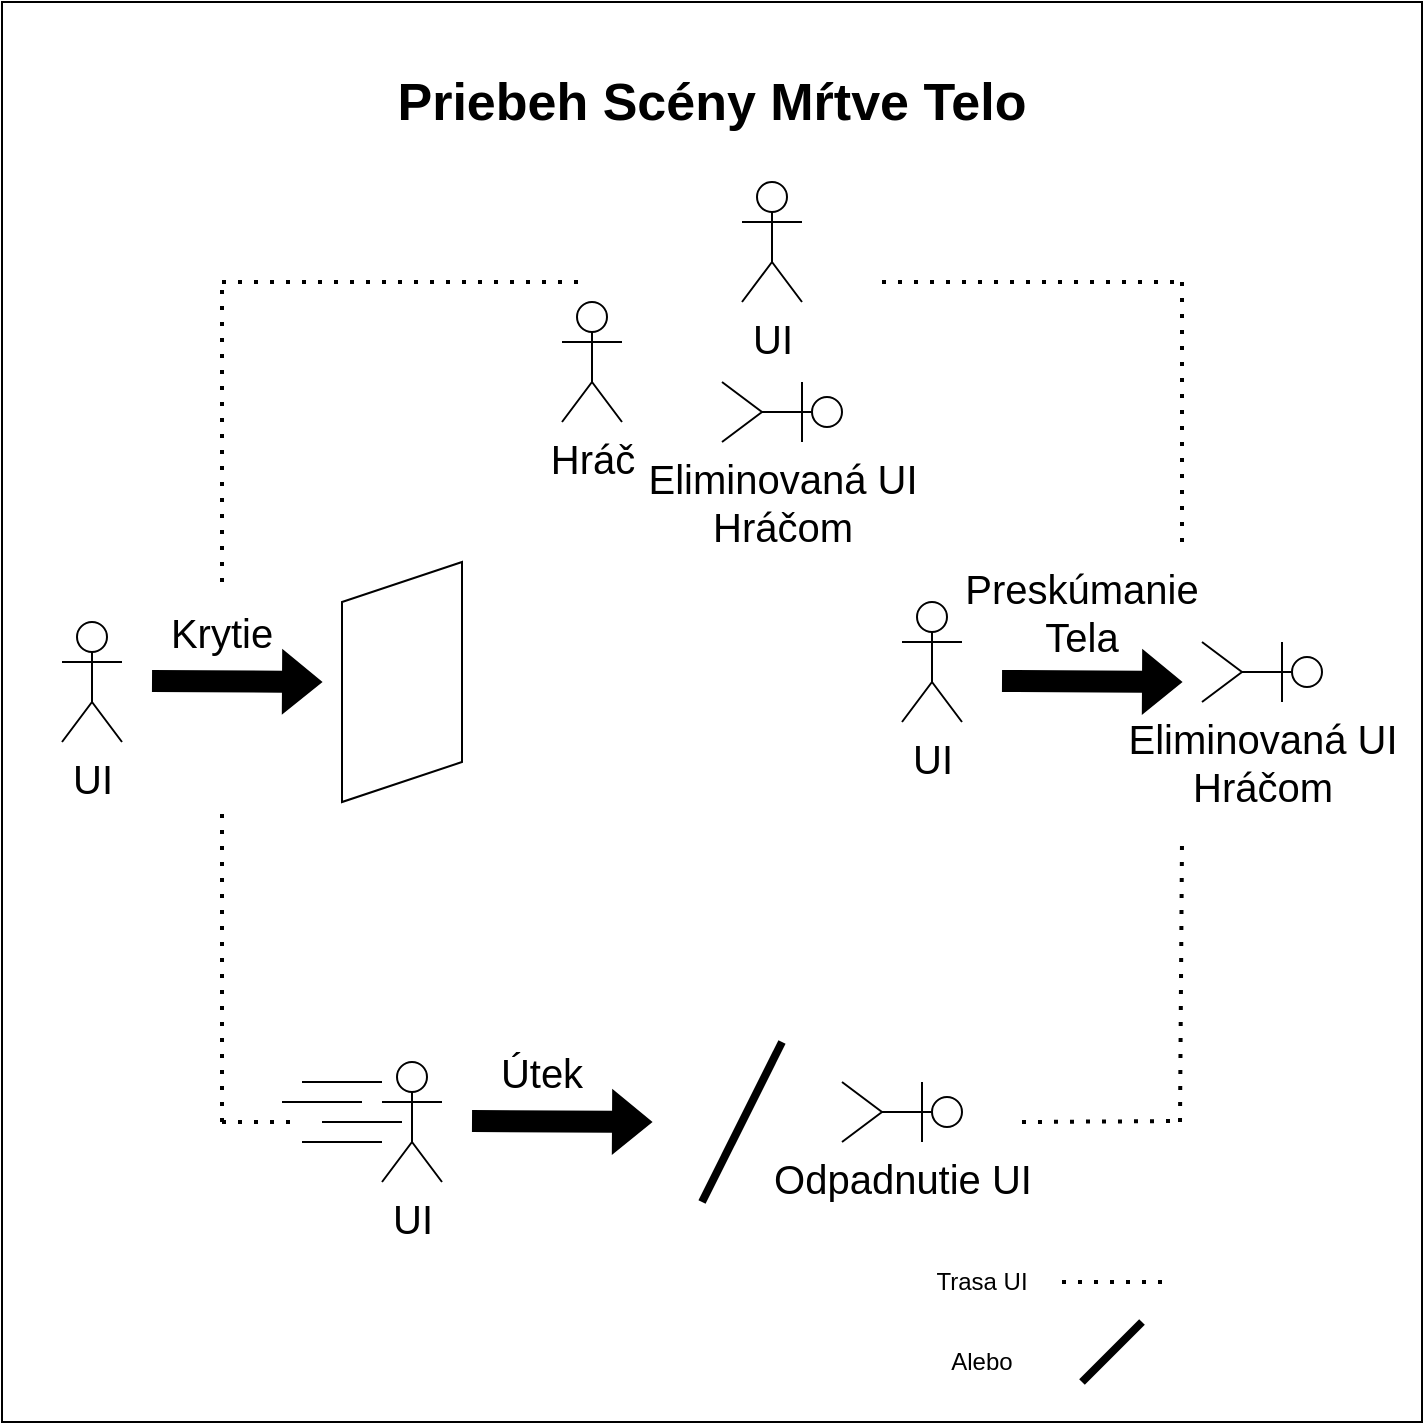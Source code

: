 <mxfile version="18.0.3" type="github">
  <diagram id="Pp4UJ4THsJMwEIlvclbV" name="Page-1">
    <mxGraphModel dx="1550" dy="867" grid="1" gridSize="10" guides="1" tooltips="1" connect="1" arrows="1" fold="1" page="1" pageScale="1" pageWidth="1169" pageHeight="827" math="0" shadow="0">
      <root>
        <mxCell id="0" />
        <mxCell id="1" parent="0" />
        <mxCell id="n0xvJuNde8L-ZYDx33d8-5" value="" style="whiteSpace=wrap;html=1;aspect=fixed;" vertex="1" parent="1">
          <mxGeometry x="210" y="10" width="710" height="710" as="geometry" />
        </mxCell>
        <mxCell id="Yg4ArwwOmewy4k2MLa1S-2" value="" style="endArrow=none;dashed=1;html=1;dashPattern=1 3;strokeWidth=2;rounded=0;" parent="1" edge="1">
          <mxGeometry width="50" height="50" relative="1" as="geometry">
            <mxPoint x="650" y="150" as="sourcePoint" />
            <mxPoint x="800" y="150" as="targetPoint" />
          </mxGeometry>
        </mxCell>
        <mxCell id="Yg4ArwwOmewy4k2MLa1S-4" value="" style="endArrow=none;dashed=1;html=1;dashPattern=1 3;strokeWidth=2;rounded=0;" parent="1" edge="1">
          <mxGeometry width="50" height="50" relative="1" as="geometry">
            <mxPoint x="320" y="570" as="sourcePoint" />
            <mxPoint x="320" y="410" as="targetPoint" />
          </mxGeometry>
        </mxCell>
        <mxCell id="Yg4ArwwOmewy4k2MLa1S-5" value="" style="endArrow=none;dashed=1;html=1;dashPattern=1 3;strokeWidth=2;rounded=0;" parent="1" edge="1">
          <mxGeometry width="50" height="50" relative="1" as="geometry">
            <mxPoint x="320" y="150" as="sourcePoint" />
            <mxPoint x="500" y="150" as="targetPoint" />
          </mxGeometry>
        </mxCell>
        <mxCell id="Yg4ArwwOmewy4k2MLa1S-6" value="" style="endArrow=none;dashed=1;html=1;dashPattern=1 3;strokeWidth=2;rounded=0;" parent="1" edge="1">
          <mxGeometry width="50" height="50" relative="1" as="geometry">
            <mxPoint x="320" y="570" as="sourcePoint" />
            <mxPoint x="360" y="570" as="targetPoint" />
          </mxGeometry>
        </mxCell>
        <mxCell id="Yg4ArwwOmewy4k2MLa1S-7" value="Trasa UI" style="text;html=1;strokeColor=none;fillColor=none;align=center;verticalAlign=middle;whiteSpace=wrap;rounded=0;" parent="1" vertex="1">
          <mxGeometry x="670" y="630" width="60" height="40" as="geometry" />
        </mxCell>
        <mxCell id="Yg4ArwwOmewy4k2MLa1S-9" value="&lt;font style=&quot;font-size: 20px;&quot;&gt;UI&lt;/font&gt;" style="shape=umlActor;verticalLabelPosition=bottom;verticalAlign=top;html=1;outlineConnect=0;" parent="1" vertex="1">
          <mxGeometry x="580" y="100" width="30" height="60" as="geometry" />
        </mxCell>
        <mxCell id="Yg4ArwwOmewy4k2MLa1S-10" value="&lt;font style=&quot;font-size: 20px;&quot;&gt;Hráč&lt;/font&gt;" style="shape=umlActor;verticalLabelPosition=bottom;verticalAlign=top;html=1;outlineConnect=0;" parent="1" vertex="1">
          <mxGeometry x="490" y="160" width="30" height="60" as="geometry" />
        </mxCell>
        <mxCell id="Yg4ArwwOmewy4k2MLa1S-14" value="" style="endArrow=none;dashed=1;html=1;dashPattern=1 3;strokeWidth=2;rounded=0;fontSize=20;fillColor=#000000;" parent="1" edge="1">
          <mxGeometry width="50" height="50" relative="1" as="geometry">
            <mxPoint x="740" y="650" as="sourcePoint" />
            <mxPoint x="790" y="650" as="targetPoint" />
          </mxGeometry>
        </mxCell>
        <mxCell id="Yg4ArwwOmewy4k2MLa1S-24" value="" style="endArrow=none;dashed=1;html=1;dashPattern=1 3;strokeWidth=2;rounded=0;" parent="1" edge="1">
          <mxGeometry width="50" height="50" relative="1" as="geometry">
            <mxPoint x="720" y="570" as="sourcePoint" />
            <mxPoint x="800" y="569.5" as="targetPoint" />
          </mxGeometry>
        </mxCell>
        <mxCell id="Yg4ArwwOmewy4k2MLa1S-32" value="UI" style="shape=umlActor;verticalLabelPosition=bottom;verticalAlign=top;html=1;outlineConnect=0;fontSize=20;" parent="1" vertex="1">
          <mxGeometry x="240" y="320" width="30" height="60" as="geometry" />
        </mxCell>
        <mxCell id="Yg4ArwwOmewy4k2MLa1S-33" value="" style="shape=flexArrow;endArrow=classic;html=1;rounded=0;fontSize=20;fillColor=#000000;" parent="1" edge="1">
          <mxGeometry width="50" height="50" relative="1" as="geometry">
            <mxPoint x="285" y="349.5" as="sourcePoint" />
            <mxPoint x="370" y="350" as="targetPoint" />
          </mxGeometry>
        </mxCell>
        <mxCell id="Yg4ArwwOmewy4k2MLa1S-38" value="Krytie" style="text;html=1;strokeColor=none;fillColor=none;align=center;verticalAlign=middle;whiteSpace=wrap;rounded=0;fontSize=20;" parent="1" vertex="1">
          <mxGeometry x="290" y="310" width="60" height="30" as="geometry" />
        </mxCell>
        <mxCell id="Yg4ArwwOmewy4k2MLa1S-41" value="" style="endArrow=none;dashed=1;html=1;dashPattern=1 3;strokeWidth=2;rounded=0;" parent="1" edge="1">
          <mxGeometry width="50" height="50" relative="1" as="geometry">
            <mxPoint x="799" y="570" as="sourcePoint" />
            <mxPoint x="800" y="430" as="targetPoint" />
          </mxGeometry>
        </mxCell>
        <mxCell id="Yg4ArwwOmewy4k2MLa1S-42" value="" style="endArrow=none;dashed=1;html=1;dashPattern=1 3;strokeWidth=2;rounded=0;" parent="1" edge="1">
          <mxGeometry width="50" height="50" relative="1" as="geometry">
            <mxPoint x="800" y="280" as="sourcePoint" />
            <mxPoint x="800" y="150" as="targetPoint" />
          </mxGeometry>
        </mxCell>
        <mxCell id="Yg4ArwwOmewy4k2MLa1S-43" value="" style="endArrow=none;dashed=1;html=1;dashPattern=1 3;strokeWidth=2;rounded=0;" parent="1" edge="1">
          <mxGeometry width="50" height="50" relative="1" as="geometry">
            <mxPoint x="320" y="300" as="sourcePoint" />
            <mxPoint x="320" y="150" as="targetPoint" />
          </mxGeometry>
        </mxCell>
        <mxCell id="Yg4ArwwOmewy4k2MLa1S-45" value="" style="shape=parallelogram;perimeter=parallelogramPerimeter;whiteSpace=wrap;html=1;fixedSize=1;fontSize=20;direction=north;flipV=1;" parent="1" vertex="1">
          <mxGeometry x="380" y="290" width="60" height="120" as="geometry" />
        </mxCell>
        <mxCell id="Yg4ArwwOmewy4k2MLa1S-48" value="&lt;font size=&quot;1&quot; style=&quot;&quot;&gt;&lt;b style=&quot;font-size: 26px;&quot;&gt;Priebeh Scény Mŕtve Telo&lt;/b&gt;&lt;/font&gt;" style="text;html=1;strokeColor=none;fillColor=none;align=center;verticalAlign=middle;whiteSpace=wrap;rounded=0;fontSize=20;" parent="1" vertex="1">
          <mxGeometry x="360" y="20" width="410" height="80" as="geometry" />
        </mxCell>
        <mxCell id="WroV9NoM9GXKldnxKHg1-6" value="&lt;span style=&quot;font-size: 20px;&quot;&gt;Eliminovaná UI&lt;br&gt;Hráčom&lt;br&gt;&lt;/span&gt;" style="shape=umlActor;verticalLabelPosition=bottom;verticalAlign=top;html=1;outlineConnect=0;direction=south;" parent="1" vertex="1">
          <mxGeometry x="570" y="200" width="60" height="30" as="geometry" />
        </mxCell>
        <mxCell id="WroV9NoM9GXKldnxKHg1-12" value="UI" style="shape=umlActor;verticalLabelPosition=bottom;verticalAlign=top;html=1;outlineConnect=0;fontSize=20;" parent="1" vertex="1">
          <mxGeometry x="400" y="540" width="30" height="60" as="geometry" />
        </mxCell>
        <mxCell id="WroV9NoM9GXKldnxKHg1-13" value="" style="shape=flexArrow;endArrow=classic;html=1;rounded=0;fontSize=20;fillColor=#000000;" parent="1" edge="1">
          <mxGeometry width="50" height="50" relative="1" as="geometry">
            <mxPoint x="445" y="569.5" as="sourcePoint" />
            <mxPoint x="535" y="570" as="targetPoint" />
          </mxGeometry>
        </mxCell>
        <mxCell id="WroV9NoM9GXKldnxKHg1-14" value="" style="endArrow=none;html=1;rounded=0;fontSize=20;fillColor=#000000;" parent="1" edge="1">
          <mxGeometry width="50" height="50" relative="1" as="geometry">
            <mxPoint x="360" y="580" as="sourcePoint" />
            <mxPoint x="400" y="580" as="targetPoint" />
          </mxGeometry>
        </mxCell>
        <mxCell id="WroV9NoM9GXKldnxKHg1-15" value="" style="endArrow=none;html=1;rounded=0;fontSize=20;fillColor=#000000;" parent="1" edge="1">
          <mxGeometry width="50" height="50" relative="1" as="geometry">
            <mxPoint x="370" y="570" as="sourcePoint" />
            <mxPoint x="410" y="570" as="targetPoint" />
          </mxGeometry>
        </mxCell>
        <mxCell id="WroV9NoM9GXKldnxKHg1-16" value="" style="endArrow=none;html=1;rounded=0;fontSize=20;fillColor=#000000;" parent="1" edge="1">
          <mxGeometry width="50" height="50" relative="1" as="geometry">
            <mxPoint x="350" y="560" as="sourcePoint" />
            <mxPoint x="390" y="560" as="targetPoint" />
          </mxGeometry>
        </mxCell>
        <mxCell id="WroV9NoM9GXKldnxKHg1-17" value="" style="endArrow=none;html=1;rounded=0;fontSize=20;fillColor=#000000;" parent="1" edge="1">
          <mxGeometry width="50" height="50" relative="1" as="geometry">
            <mxPoint x="360" y="550" as="sourcePoint" />
            <mxPoint x="400" y="550" as="targetPoint" />
          </mxGeometry>
        </mxCell>
        <mxCell id="WroV9NoM9GXKldnxKHg1-18" value="Útek" style="text;html=1;strokeColor=none;fillColor=none;align=center;verticalAlign=middle;whiteSpace=wrap;rounded=0;fontSize=20;" parent="1" vertex="1">
          <mxGeometry x="450" y="530" width="60" height="30" as="geometry" />
        </mxCell>
        <mxCell id="WroV9NoM9GXKldnxKHg1-20" value="&lt;span style=&quot;font-size: 20px;&quot;&gt;Odpadnutie UI&lt;/span&gt;" style="shape=umlActor;verticalLabelPosition=bottom;verticalAlign=top;html=1;outlineConnect=0;direction=south;" parent="1" vertex="1">
          <mxGeometry x="630" y="550" width="60" height="30" as="geometry" />
        </mxCell>
        <mxCell id="WroV9NoM9GXKldnxKHg1-22" value="" style="endArrow=none;html=1;rounded=0;fontSize=40;strokeWidth=4;" parent="1" edge="1">
          <mxGeometry width="50" height="50" relative="1" as="geometry">
            <mxPoint x="560" y="610" as="sourcePoint" />
            <mxPoint x="600" y="530" as="targetPoint" />
          </mxGeometry>
        </mxCell>
        <mxCell id="WroV9NoM9GXKldnxKHg1-28" value="" style="endArrow=none;html=1;rounded=0;fontSize=40;strokeWidth=4;" parent="1" edge="1">
          <mxGeometry width="50" height="50" relative="1" as="geometry">
            <mxPoint x="750" y="700" as="sourcePoint" />
            <mxPoint x="780" y="670" as="targetPoint" />
          </mxGeometry>
        </mxCell>
        <mxCell id="WroV9NoM9GXKldnxKHg1-29" value="Alebo" style="text;html=1;strokeColor=none;fillColor=none;align=center;verticalAlign=middle;whiteSpace=wrap;rounded=0;" parent="1" vertex="1">
          <mxGeometry x="670" y="670" width="60" height="40" as="geometry" />
        </mxCell>
        <mxCell id="n0xvJuNde8L-ZYDx33d8-1" value="&lt;font style=&quot;font-size: 20px;&quot;&gt;UI&lt;/font&gt;" style="shape=umlActor;verticalLabelPosition=bottom;verticalAlign=top;html=1;outlineConnect=0;" vertex="1" parent="1">
          <mxGeometry x="660" y="310" width="30" height="60" as="geometry" />
        </mxCell>
        <mxCell id="n0xvJuNde8L-ZYDx33d8-2" value="&lt;span style=&quot;font-size: 20px;&quot;&gt;Eliminovaná UI&lt;br&gt;Hráčom&lt;br&gt;&lt;/span&gt;" style="shape=umlActor;verticalLabelPosition=bottom;verticalAlign=top;html=1;outlineConnect=0;direction=south;" vertex="1" parent="1">
          <mxGeometry x="810" y="330" width="60" height="30" as="geometry" />
        </mxCell>
        <mxCell id="n0xvJuNde8L-ZYDx33d8-3" value="" style="shape=flexArrow;endArrow=classic;html=1;rounded=0;fontSize=20;fillColor=#000000;" edge="1" parent="1">
          <mxGeometry width="50" height="50" relative="1" as="geometry">
            <mxPoint x="710" y="349.5" as="sourcePoint" />
            <mxPoint x="800" y="350" as="targetPoint" />
          </mxGeometry>
        </mxCell>
        <mxCell id="n0xvJuNde8L-ZYDx33d8-4" value="Preskúmanie Tela" style="text;html=1;strokeColor=none;fillColor=none;align=center;verticalAlign=middle;whiteSpace=wrap;rounded=0;fontSize=20;" vertex="1" parent="1">
          <mxGeometry x="720" y="300" width="60" height="30" as="geometry" />
        </mxCell>
      </root>
    </mxGraphModel>
  </diagram>
</mxfile>
